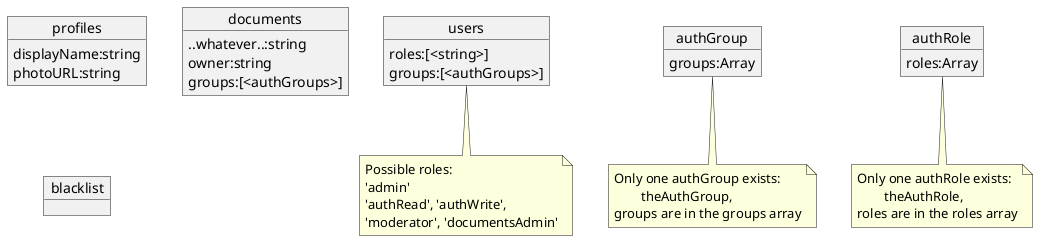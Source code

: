 @startuml db

object users {
    roles:[<string>]
    groups:[<authGroups>]
}
note "Possible roles:\n'admin'\n'authRead', 'authWrite',\n'moderator', 'documentsAdmin'" as authActivityNote
users .. authActivityNote

object profiles {
    displayName:string
    photoURL:string
}

object authGroup {
    groups:Array
}
note "Only one authGroup exists:\n\ttheAuthGroup,\ngroups are in the groups array" as authAuthGroupNote
authGroup .. authAuthGroupNote

object authRole {
    roles:Array
}
note "Only one authRole exists:\n\ttheAuthRole,\nroles are in the roles array" as authAuthRoleNote
authRole .. authAuthRoleNote

object documents {
    ..whatever..:string
    owner:string
    groups:[<authGroups>]
}

object blacklist

@enduml